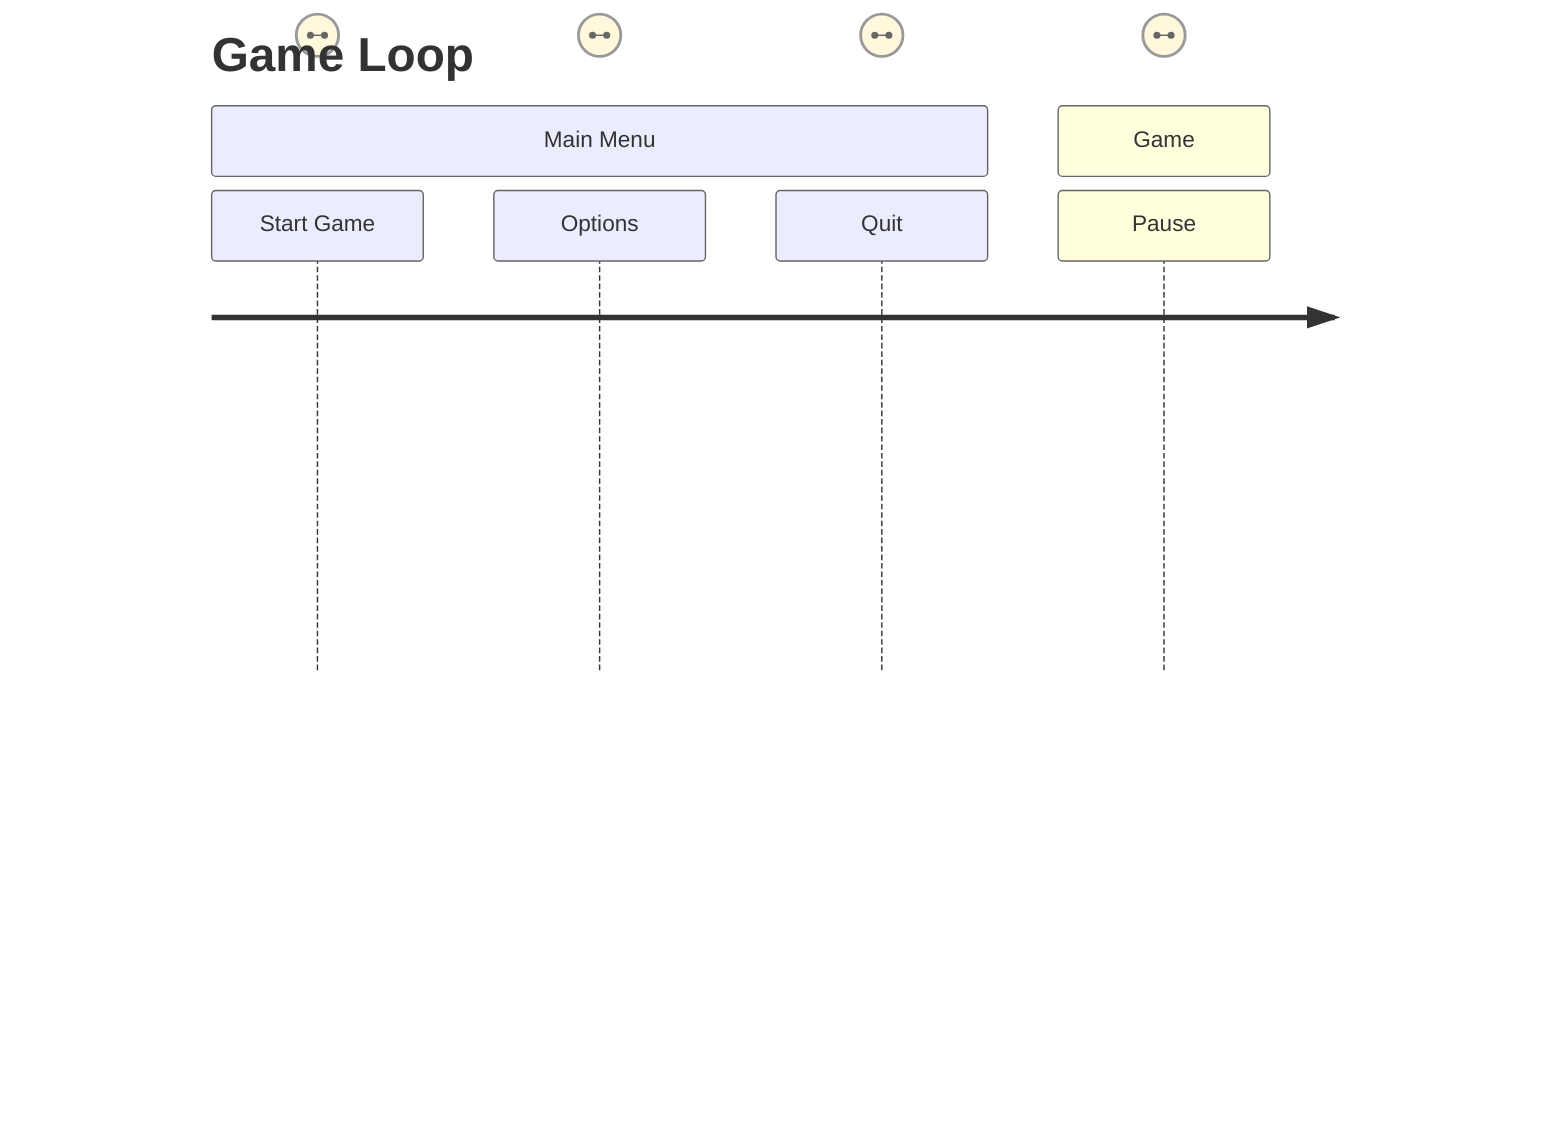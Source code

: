 journey
    title Game Loop
    section Main Menu
        Start Game: User
        Options: User
        Quit: User
    section Game
        Pause: User